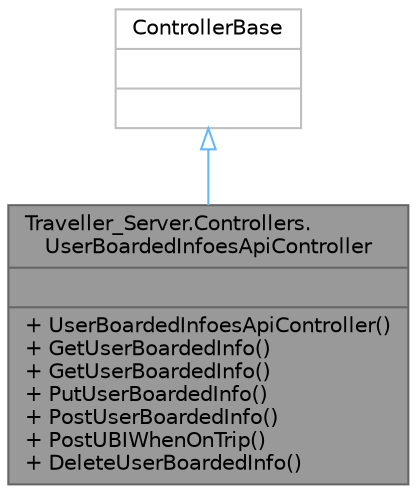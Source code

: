 digraph "Traveller_Server.Controllers.UserBoardedInfoesApiController"
{
 // LATEX_PDF_SIZE
  bgcolor="transparent";
  edge [fontname=Helvetica,fontsize=10,labelfontname=Helvetica,labelfontsize=10];
  node [fontname=Helvetica,fontsize=10,shape=box,height=0.2,width=0.4];
  Node1 [shape=record,label="{Traveller_Server.Controllers.\lUserBoardedInfoesApiController\n||+ UserBoardedInfoesApiController()\l+ GetUserBoardedInfo()\l+ GetUserBoardedInfo()\l+ PutUserBoardedInfo()\l+ PostUserBoardedInfo()\l+ PostUBIWhenOnTrip()\l+ DeleteUserBoardedInfo()\l}",height=0.2,width=0.4,color="gray40", fillcolor="grey60", style="filled", fontcolor="black",tooltip="API Controller for CRUD actions for UserBoardedInfoes."];
  Node2 -> Node1 [dir="back",color="steelblue1",style="solid",arrowtail="onormal"];
  Node2 [shape=record,label="{ControllerBase\n||}",height=0.2,width=0.4,color="grey75", fillcolor="white", style="filled",tooltip=" "];
}
